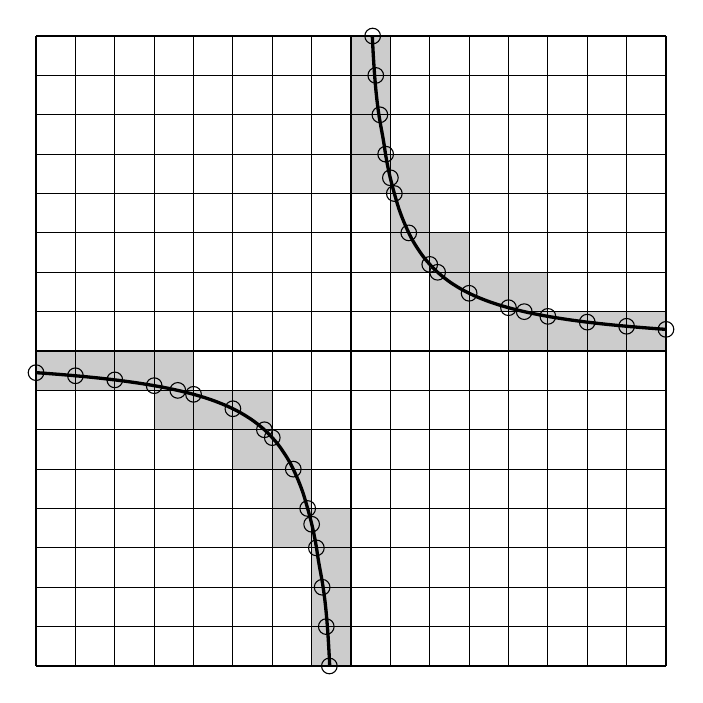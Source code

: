 % grid edges
\draw (-4.0, 4.0) -- (4.0, 4.0);
\draw (-4.0, 3.5) -- (4.0, 3.5);
\draw (-4.0, 3.0) -- (4.0, 3.0);
\draw (-4.0, 2.5) -- (4.0, 2.5);
\draw (-4.0, 2.0) -- (4.0, 2.0);
\draw (-4.0, 1.5) -- (4.0, 1.5);
\draw (-4.0, 1.0) -- (4.0, 1.0);
\draw (-4.0, 0.5) -- (4.0, 0.5);
\draw (-4.0, 0.0) -- (4.0, 0.0);
\draw (-4.0, -0.5) -- (4.0, -0.5);
\draw (-4.0, -1.0) -- (4.0, -1.0);
\draw (-4.0, -1.5) -- (4.0, -1.5);
\draw (-4.0, -2.0) -- (4.0, -2.0);
\draw (-4.0, -2.5) -- (4.0, -2.5);
\draw (-4.0, -3.0) -- (4.0, -3.0);
\draw (-4.0, -3.5) -- (4.0, -3.5);
\draw (-4.0, -4.0) -- (4.0, -4.0);

\draw (4.0, -4.0) -- (4.0, 4.0);
\draw (3.5, -4.0) -- (3.5, 4.0);
\draw (3.0, -4.0) -- (3.0, 4.0);
\draw (2.5, -4.0) -- (2.5, 4.0);
\draw (2.0, -4.0) -- (2.0, 4.0);
\draw (1.5, -4.0) -- (1.5, 4.0);
\draw (1.0, -4.0) -- (1.0, 4.0);
\draw (0.5, -4.0) -- (0.5, 4.0);
\draw (0.0, -4.0) -- (0.0, 4.0);
\draw (-0.5, -4.0) -- (-0.5, 4.0);
\draw (-1.0, -4.0) -- (-1.0, 4.0);
\draw (-1.5, -4.0) -- (-1.5, 4.0);
\draw (-2.0, -4.0) -- (-2.0, 4.0);
\draw (-2.5, -4.0) -- (-2.5, 4.0);
\draw (-3.0, -4.0) -- (-3.0, 4.0);
\draw (-3.5, -4.0) -- (-3.5, 4.0);
\draw (-4.0, -4.0) -- (-4.0, 4.0);

% hyperbola
\begin{scope}
    \clip (-4, -4) rectangle (4, 4);
    \draw[very thick,smooth,domain=-4:-0.1,variable=\x] plot (\x, 1.1/\x);
    \draw[very thick,smooth,domain=0.1:4,variable=\x] plot (\x, 1.1/\x);
\end{scope}

% intersections
\node[circle,draw,inner sep=2pt] at (-4.0, 1.1/-4.0) {};
\node[circle,draw,inner sep=2pt] at (-3.5, 1.1/-3.5) {};
\node[circle,draw,inner sep=2pt] at (-3.0, 1.1/-3.0) {};
\node[circle,draw,inner sep=2pt] at (-2.5, 1.1/-2.5) {};
\node[circle,draw,inner sep=2pt] at (-2.0, 1.1/-2.0) {};
\node[circle,draw,inner sep=2pt] at (-1.5, 1.1/-1.5) {};
\node[circle,draw,inner sep=2pt] at (-1.0, 1.1/-1.0) {};
\node[circle,draw,inner sep=2pt] at (-0.5, 1.1/-0.5) {};
\node[circle,draw,inner sep=2pt] at (0.5, 1.1/0.5) {};
\node[circle,draw,inner sep=2pt] at (1.0, 1.1/1.0) {};
\node[circle,draw,inner sep=2pt] at (1.5, 1.1/1.5) {};
\node[circle,draw,inner sep=2pt] at (2.0, 1.1/2.0) {};
\node[circle,draw,inner sep=2pt] at (2.5, 1.1/2.5) {};
\node[circle,draw,inner sep=2pt] at (3.0, 1.1/3.0) {};
\node[circle,draw,inner sep=2pt] at (3.5, 1.1/3.5) {};
\node[circle,draw,inner sep=2pt] at (4.0, 1.1/4.0) {};

\node[circle,draw,inner sep=2pt] at (1.1/-4.0, -4.0) {};
\node[circle,draw,inner sep=2pt] at (1.1/-3.5, -3.5) {};
\node[circle,draw,inner sep=2pt] at (1.1/-3.0, -3.0) {};
\node[circle,draw,inner sep=2pt] at (1.1/-2.5, -2.5) {};
\node[circle,draw,inner sep=2pt] at (1.1/-2.0, -2.0) {};
\node[circle,draw,inner sep=2pt] at (1.1/-1.5, -1.5) {};
\node[circle,draw,inner sep=2pt] at (1.1/-1.0, -1.0) {};
\node[circle,draw,inner sep=2pt] at (1.1/-0.5, -0.5) {};
\node[circle,draw,inner sep=2pt] at (1.1/0.5, 0.5) {};
\node[circle,draw,inner sep=2pt] at (1.1/1.0, 1.0) {};
\node[circle,draw,inner sep=2pt] at (1.1/1.5, 1.5) {};
\node[circle,draw,inner sep=2pt] at (1.1/2.0, 2.0) {};
\node[circle,draw,inner sep=2pt] at (1.1/2.5, 2.5) {};
\node[circle,draw,inner sep=2pt] at (1.1/3.0, 3.0) {};
\node[circle,draw,inner sep=2pt] at (1.1/3.5, 3.5) {};
\node[circle,draw,inner sep=2pt] at (1.1/4.0, 4.0) {};

% pixels
\fill[opacity=0.2] (-4.0, 0.0) -- (-4.0, -0.5) -- (-3.5, -0.5) -- (-3.5, 0.0) -- cycle;
\fill[opacity=0.2] (-3.5, 0.0) -- (-3.5, -0.5) -- (-3.0, -0.5) -- (-3.0, 0.0) -- cycle;
\fill[opacity=0.2] (-3.0, 0.0) -- (-3.0, -0.5) -- (-2.5, -0.5) -- (-2.5, 0.0) -- cycle;
\fill[opacity=0.2] (-2.5, 0.0) -- (-2.5, -0.5) -- (-2.0, -0.5) -- (-2.0, 0.0) -- cycle;
\fill[opacity=0.2] (-2.5, -0.5) -- (-2.5, -1.0) -- (-2.0, -1.0) -- (-2.0, -0.5) -- cycle;
\fill[opacity=0.2] (-2.0, -0.5) -- (-2.0, -1.0) -- (-1.5, -1.0) -- (-1.5, -0.5) -- cycle;
\fill[opacity=0.2] (-1.5, -0.5) -- (-1.5, -1.0) -- (-1.0, -1.0) -- (-1.0, -0.5) -- cycle;
\fill[opacity=0.2] (-1.5, -1.0) -- (-1.5, -1.5) -- (-1.0, -1.5) -- (-1.0, -1.0) -- cycle;
\fill[opacity=0.2] (-1.0, -1.0) -- (-1.0, -1.5) -- (-0.5, -1.5) -- (-0.5, -1.0) -- cycle;
\fill[opacity=0.2] (-1.0, -1.5) -- (-1.0, -2.0) -- (-0.5, -2.0) -- (-0.5, -1.5) -- cycle;
\fill[opacity=0.2] (-1.0, -2.0) -- (-1.0, -2.5) -- (-0.5, -2.5) -- (-0.5, -2.0) -- cycle;
\fill[opacity=0.2] (-0.5, -2.0) -- (-0.5, -2.5) -- (0.0, -2.5) -- (0.0, -2.0) -- cycle;
\fill[opacity=0.2] (-0.5, -2.5) -- (-0.5, -3.0) -- (0.0, -3.0) -- (0.0, -2.5) -- cycle;
\fill[opacity=0.2] (-0.5, -3.0) -- (-0.5, -3.5) -- (0.0, -3.5) -- (0.0, -3.0) -- cycle;
\fill[opacity=0.2] (-0.5, -3.5) -- (-0.5, -4.0) -- (0.0, -4.0) -- (0.0, -3.5) -- cycle;

\fill[opacity=0.2] (4.0, 0.0) -- (4.0, 0.5) -- (3.5, 0.5) -- (3.5, 0.0) -- cycle;
\fill[opacity=0.2] (3.5, 0.0) -- (3.5, 0.5) -- (3.0, 0.5) -- (3.0, 0.0) -- cycle;
\fill[opacity=0.2] (3.0, 0.0) -- (3.0, 0.5) -- (2.5, 0.5) -- (2.5, 0.0) -- cycle;
\fill[opacity=0.2] (2.5, 0.0) -- (2.5, 0.5) -- (2.0, 0.5) -- (2.0, 0.0) -- cycle;
\fill[opacity=0.2] (2.5, 0.5) -- (2.5, 1.0) -- (2.0, 1.0) -- (2.0, 0.5) -- cycle;
\fill[opacity=0.2] (2.0, 0.5) -- (2.0, 1.0) -- (1.5, 1.0) -- (1.5, 0.5) -- cycle;
\fill[opacity=0.2] (1.5, 0.5) -- (1.5, 1.0) -- (1.0, 1.0) -- (1.0, 0.5) -- cycle;
\fill[opacity=0.2] (1.5, 1.0) -- (1.5, 1.5) -- (1.0, 1.5) -- (1.0, 1.0) -- cycle;
\fill[opacity=0.2] (1.0, 1.0) -- (1.0, 1.5) -- (0.5, 1.5) -- (0.5, 1.0) -- cycle;
\fill[opacity=0.2] (1.0, 1.5) -- (1.0, 2.0) -- (0.5, 2.0) -- (0.5, 1.5) -- cycle;
\fill[opacity=0.2] (1.0, 2.0) -- (1.0, 2.5) -- (0.5, 2.5) -- (0.5, 2.0) -- cycle;
\fill[opacity=0.2] (0.5, 2.0) -- (0.5, 2.5) -- (0.0, 2.5) -- (0.0, 2.0) -- cycle;
\fill[opacity=0.2] (0.5, 2.5) -- (0.5, 3.0) -- (0.0, 3.0) -- (0.0, 2.5) -- cycle;
\fill[opacity=0.2] (0.5, 3.0) -- (0.5, 3.5) -- (0.0, 3.5) -- (0.0, 3.0) -- cycle;
\fill[opacity=0.2] (0.5, 3.5) -- (0.5, 4.0) -- (0.0, 4.0) -- (0.0, 3.5) -- cycle;
